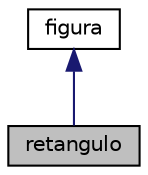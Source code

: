 digraph "retangulo"
{
  edge [fontname="Helvetica",fontsize="10",labelfontname="Helvetica",labelfontsize="10"];
  node [fontname="Helvetica",fontsize="10",shape=record];
  Node1 [label="retangulo",height=0.2,width=0.4,color="black", fillcolor="grey75", style="filled", fontcolor="black"];
  Node2 -> Node1 [dir="back",color="midnightblue",fontsize="10",style="solid",fontname="Helvetica"];
  Node2 [label="figura",height=0.2,width=0.4,color="black", fillcolor="white", style="filled",URL="$classfigura.html",tooltip="The figura class É uma classe base para as demais. Ela quem define a classe abstrata. "];
}
